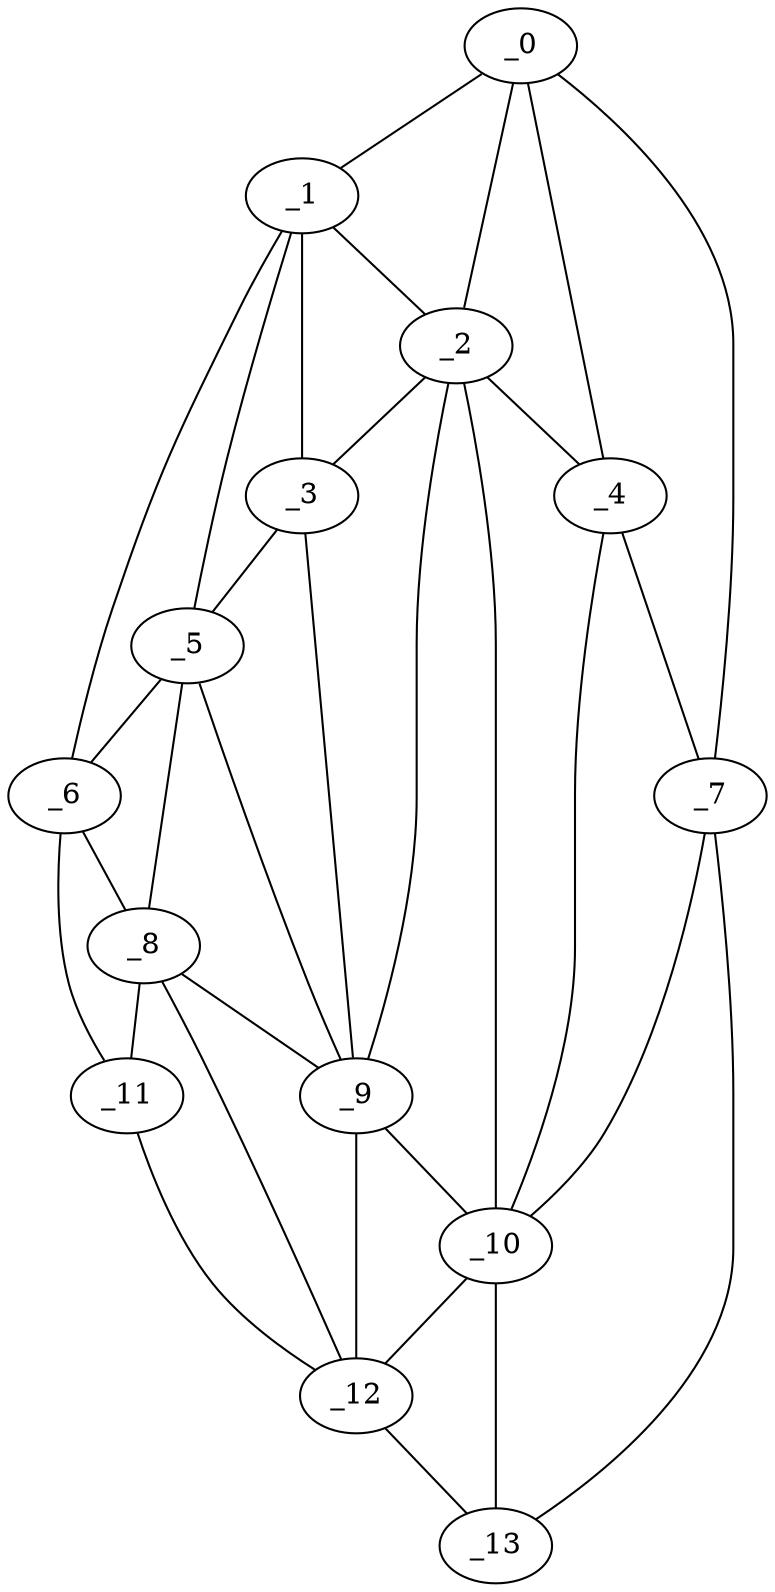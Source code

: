 graph "obj20__145.gxl" {
	_0	 [x=18,
		y=102];
	_1	 [x=40,
		y=20];
	_0 -- _1	 [valence=1];
	_2	 [x=46,
		y=31];
	_0 -- _2	 [valence=2];
	_4	 [x=50,
		y=94];
	_0 -- _4	 [valence=1];
	_7	 [x=58,
		y=124];
	_0 -- _7	 [valence=1];
	_1 -- _2	 [valence=1];
	_3	 [x=47,
		y=23];
	_1 -- _3	 [valence=1];
	_5	 [x=54,
		y=12];
	_1 -- _5	 [valence=1];
	_6	 [x=56,
		y=6];
	_1 -- _6	 [valence=1];
	_2 -- _3	 [valence=2];
	_2 -- _4	 [valence=2];
	_9	 [x=79,
		y=28];
	_2 -- _9	 [valence=1];
	_10	 [x=82,
		y=93];
	_2 -- _10	 [valence=2];
	_3 -- _5	 [valence=2];
	_3 -- _9	 [valence=1];
	_4 -- _7	 [valence=2];
	_4 -- _10	 [valence=1];
	_5 -- _6	 [valence=1];
	_8	 [x=79,
		y=20];
	_5 -- _8	 [valence=2];
	_5 -- _9	 [valence=1];
	_6 -- _8	 [valence=2];
	_11	 [x=85,
		y=5];
	_6 -- _11	 [valence=1];
	_7 -- _10	 [valence=2];
	_13	 [x=111,
		y=108];
	_7 -- _13	 [valence=1];
	_8 -- _9	 [valence=2];
	_8 -- _11	 [valence=1];
	_12	 [x=97,
		y=14];
	_8 -- _12	 [valence=2];
	_9 -- _10	 [valence=2];
	_9 -- _12	 [valence=1];
	_10 -- _12	 [valence=1];
	_10 -- _13	 [valence=2];
	_11 -- _12	 [valence=1];
	_12 -- _13	 [valence=1];
}
